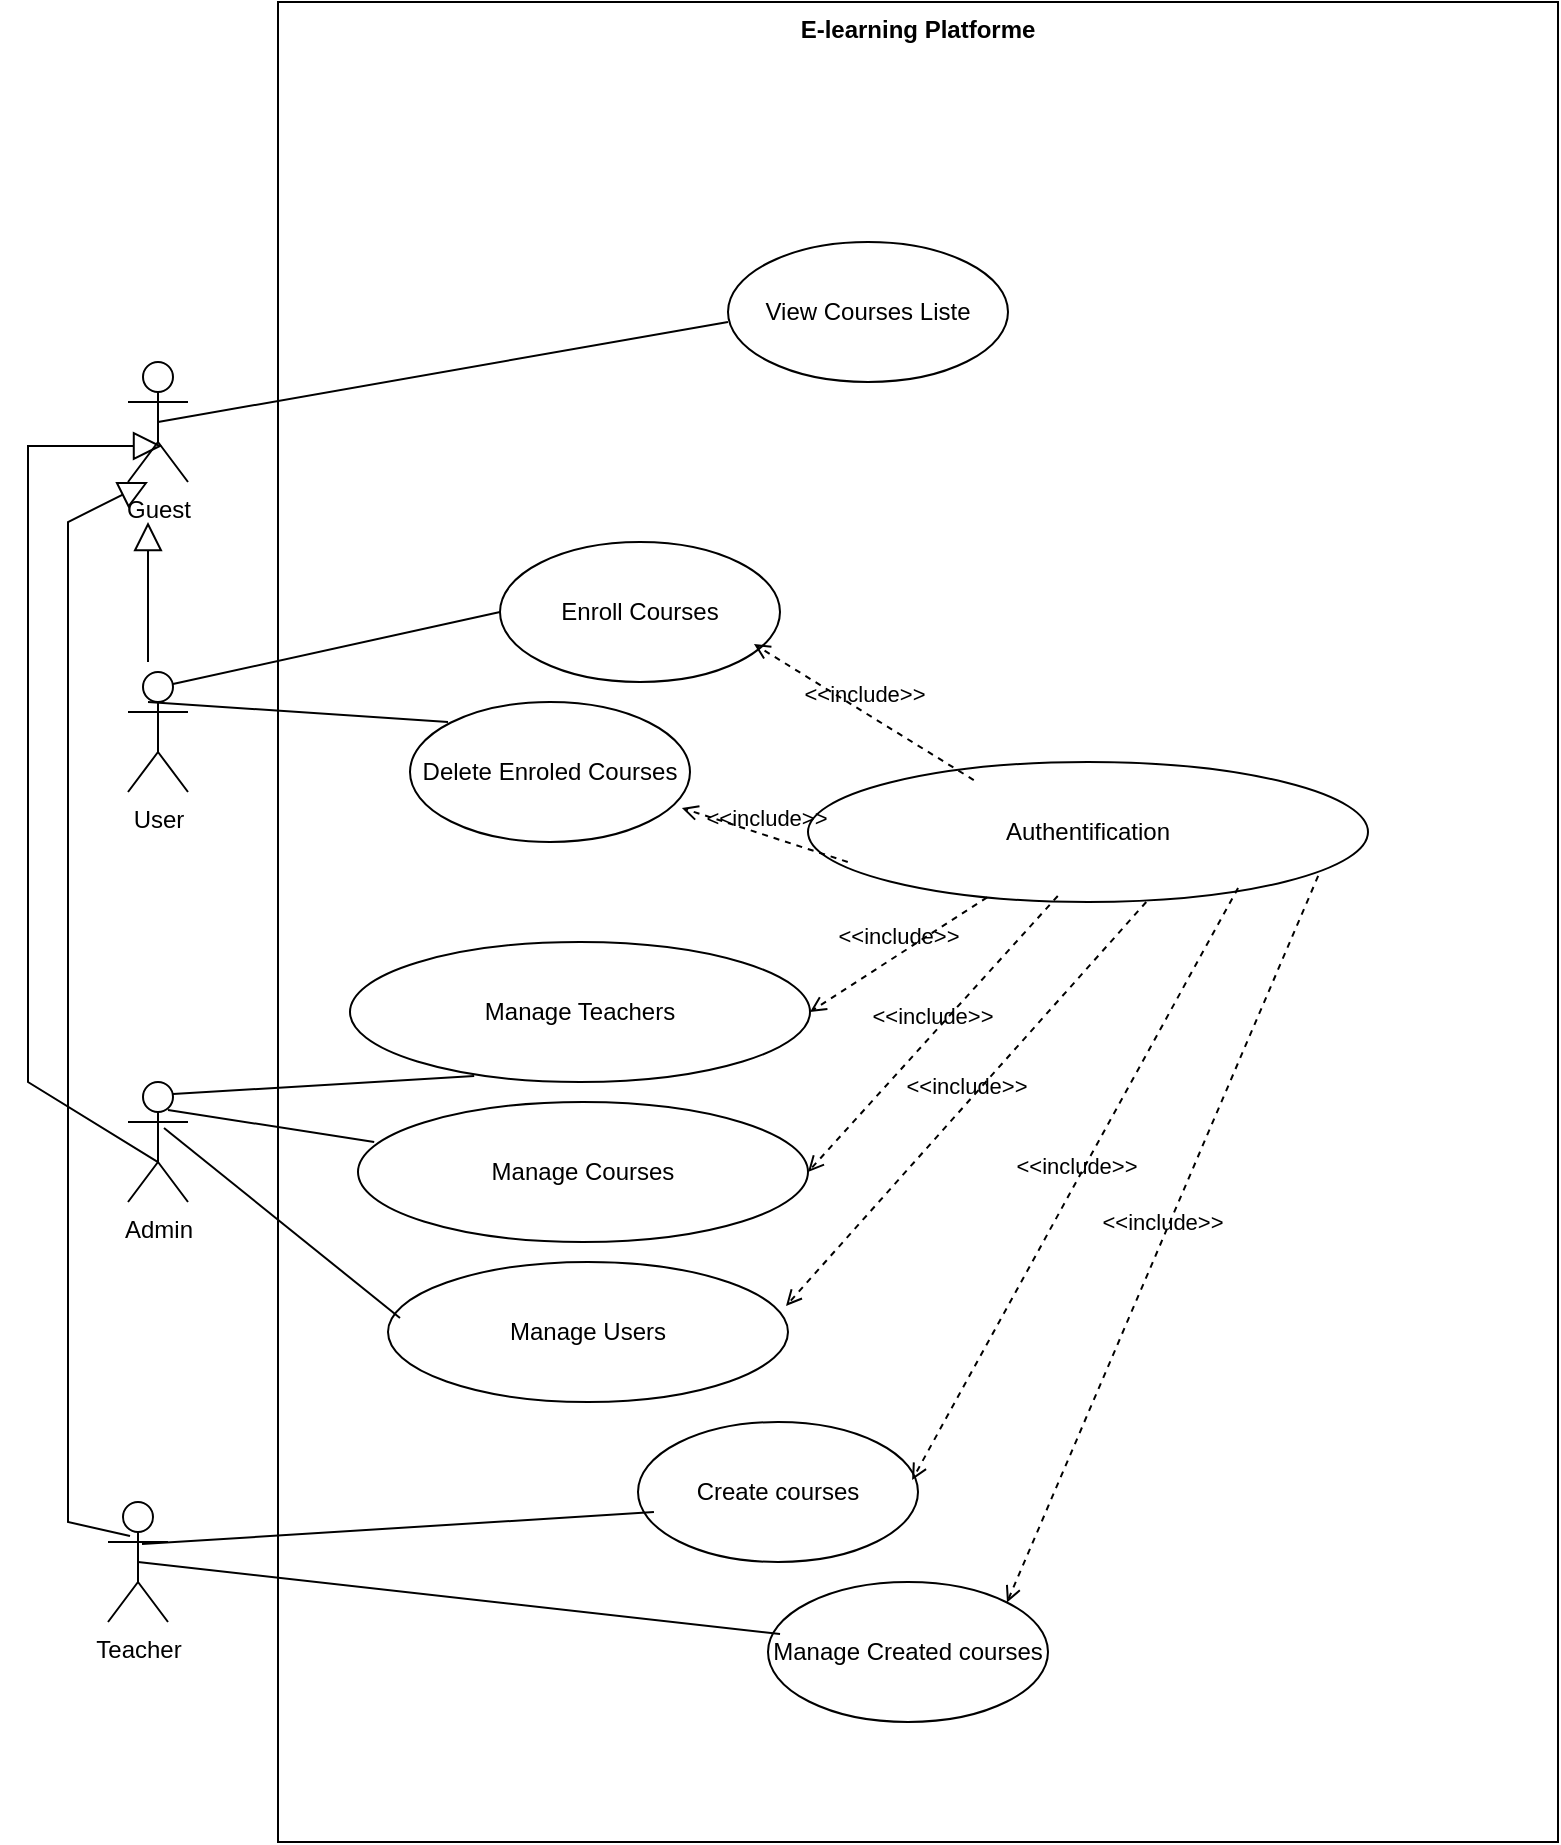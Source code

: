 <mxfile version="14.9.6" type="device"><diagram id="1jg5SYUSBHHV9solHfTn" name="Page-1"><mxGraphModel dx="2272" dy="1914" grid="1" gridSize="10" guides="1" tooltips="1" connect="1" arrows="1" fold="1" page="1" pageScale="1" pageWidth="850" pageHeight="1100" math="0" shadow="0"><root><mxCell id="0"/><mxCell id="1" parent="0"/><mxCell id="0C6AQQVALRaGUTdgVv1Q-1" value="E-learning Platforme" style="shape=rect;html=1;verticalAlign=top;fontStyle=1;whiteSpace=wrap;align=center;" vertex="1" parent="1"><mxGeometry x="105" y="-260" width="640" height="920" as="geometry"/></mxCell><mxCell id="9QYIxICxMkw6wo1wOJsj-1" value="Admin" style="shape=umlActor;verticalLabelPosition=bottom;verticalAlign=top;html=1;" parent="1" vertex="1"><mxGeometry x="30" y="280" width="30" height="60" as="geometry"/></mxCell><mxCell id="9QYIxICxMkw6wo1wOJsj-3" value="Authentification" style="ellipse;whiteSpace=wrap;html=1;" parent="1" vertex="1"><mxGeometry x="370" y="120" width="280" height="70" as="geometry"/></mxCell><mxCell id="9QYIxICxMkw6wo1wOJsj-4" value="User" style="shape=umlActor;verticalLabelPosition=bottom;verticalAlign=top;html=1;" parent="1" vertex="1"><mxGeometry x="30" y="75" width="30" height="60" as="geometry"/></mxCell><mxCell id="9QYIxICxMkw6wo1wOJsj-5" value="Teacher" style="shape=umlActor;verticalLabelPosition=bottom;verticalAlign=top;html=1;" parent="1" vertex="1"><mxGeometry x="20" y="490" width="30" height="60" as="geometry"/></mxCell><mxCell id="9QYIxICxMkw6wo1wOJsj-8" value="&lt;span&gt;Manage Teachers&lt;/span&gt;" style="ellipse;whiteSpace=wrap;html=1;" parent="1" vertex="1"><mxGeometry x="141" y="210" width="230" height="70" as="geometry"/></mxCell><mxCell id="9QYIxICxMkw6wo1wOJsj-9" value="Manage Courses" style="ellipse;whiteSpace=wrap;html=1;" parent="1" vertex="1"><mxGeometry x="145" y="290" width="225" height="70" as="geometry"/></mxCell><mxCell id="9QYIxICxMkw6wo1wOJsj-12" value="Manage Users" style="ellipse;whiteSpace=wrap;html=1;" parent="1" vertex="1"><mxGeometry x="160" y="370" width="200" height="70" as="geometry"/></mxCell><mxCell id="9QYIxICxMkw6wo1wOJsj-28" value="Create courses" style="ellipse;whiteSpace=wrap;html=1;" parent="1" vertex="1"><mxGeometry x="285" y="450" width="140" height="70" as="geometry"/></mxCell><mxCell id="9QYIxICxMkw6wo1wOJsj-30" value="Enroll Courses" style="ellipse;whiteSpace=wrap;html=1;" parent="1" vertex="1"><mxGeometry x="216" y="10" width="140" height="70" as="geometry"/></mxCell><mxCell id="9QYIxICxMkw6wo1wOJsj-39" value="Manage Created courses" style="ellipse;whiteSpace=wrap;html=1;" parent="1" vertex="1"><mxGeometry x="350" y="530" width="140" height="70" as="geometry"/></mxCell><mxCell id="0C6AQQVALRaGUTdgVv1Q-6" value="Guest" style="shape=umlActor;html=1;verticalLabelPosition=bottom;verticalAlign=top;align=center;" vertex="1" parent="1"><mxGeometry x="30" y="-80" width="30" height="60" as="geometry"/></mxCell><mxCell id="0C6AQQVALRaGUTdgVv1Q-7" value="View Courses Liste" style="ellipse;whiteSpace=wrap;html=1;" vertex="1" parent="1"><mxGeometry x="330" y="-140" width="140" height="70" as="geometry"/></mxCell><mxCell id="0C6AQQVALRaGUTdgVv1Q-11" value="" style="edgeStyle=none;html=1;endArrow=block;endFill=0;endSize=12;verticalAlign=bottom;" edge="1" parent="1"><mxGeometry width="160" relative="1" as="geometry"><mxPoint x="40" y="70" as="sourcePoint"/><mxPoint x="40" as="targetPoint"/></mxGeometry></mxCell><mxCell id="0C6AQQVALRaGUTdgVv1Q-12" value="" style="edgeStyle=none;html=1;endArrow=none;verticalAlign=bottom;exitX=0.5;exitY=0.5;exitDx=0;exitDy=0;exitPerimeter=0;" edge="1" parent="1" source="0C6AQQVALRaGUTdgVv1Q-6"><mxGeometry width="160" relative="1" as="geometry"><mxPoint x="170" y="-100" as="sourcePoint"/><mxPoint x="330" y="-100" as="targetPoint"/></mxGeometry></mxCell><mxCell id="0C6AQQVALRaGUTdgVv1Q-13" value="Delete Enroled Courses" style="ellipse;whiteSpace=wrap;html=1;" vertex="1" parent="1"><mxGeometry x="171" y="90" width="140" height="70" as="geometry"/></mxCell><mxCell id="0C6AQQVALRaGUTdgVv1Q-14" value="" style="edgeStyle=none;html=1;endArrow=none;verticalAlign=bottom;entryX=0;entryY=0.5;entryDx=0;entryDy=0;exitX=0.75;exitY=0.1;exitDx=0;exitDy=0;exitPerimeter=0;" edge="1" parent="1" source="9QYIxICxMkw6wo1wOJsj-4" target="9QYIxICxMkw6wo1wOJsj-30"><mxGeometry width="160" relative="1" as="geometry"><mxPoint x="60" y="70" as="sourcePoint"/><mxPoint x="220" y="70" as="targetPoint"/></mxGeometry></mxCell><mxCell id="0C6AQQVALRaGUTdgVv1Q-15" value="" style="edgeStyle=none;html=1;endArrow=none;verticalAlign=bottom;" edge="1" parent="1"><mxGeometry width="160" relative="1" as="geometry"><mxPoint x="40" y="90" as="sourcePoint"/><mxPoint x="190" y="100" as="targetPoint"/></mxGeometry></mxCell><mxCell id="0C6AQQVALRaGUTdgVv1Q-16" value="&amp;lt;&amp;lt;include&amp;gt;&amp;gt;" style="edgeStyle=none;html=1;endArrow=open;verticalAlign=bottom;dashed=1;labelBackgroundColor=none;entryX=0.907;entryY=0.729;entryDx=0;entryDy=0;entryPerimeter=0;exitX=0.296;exitY=0.129;exitDx=0;exitDy=0;exitPerimeter=0;" edge="1" parent="1" source="9QYIxICxMkw6wo1wOJsj-3" target="9QYIxICxMkw6wo1wOJsj-30"><mxGeometry width="160" relative="1" as="geometry"><mxPoint x="280" y="119" as="sourcePoint"/><mxPoint x="440" y="119" as="targetPoint"/></mxGeometry></mxCell><mxCell id="0C6AQQVALRaGUTdgVv1Q-17" value="&amp;lt;&amp;lt;include&amp;gt;&amp;gt;" style="edgeStyle=none;html=1;endArrow=open;verticalAlign=bottom;dashed=1;labelBackgroundColor=none;entryX=0.971;entryY=0.757;entryDx=0;entryDy=0;entryPerimeter=0;exitX=0.071;exitY=0.714;exitDx=0;exitDy=0;exitPerimeter=0;" edge="1" parent="1" source="9QYIxICxMkw6wo1wOJsj-3" target="0C6AQQVALRaGUTdgVv1Q-13"><mxGeometry width="160" relative="1" as="geometry"><mxPoint x="241" y="200" as="sourcePoint"/><mxPoint x="401" y="200" as="targetPoint"/></mxGeometry></mxCell><mxCell id="0C6AQQVALRaGUTdgVv1Q-19" value="&amp;lt;&amp;lt;include&amp;gt;&amp;gt;" style="edgeStyle=none;html=1;endArrow=open;verticalAlign=bottom;dashed=1;labelBackgroundColor=none;entryX=1;entryY=0.5;entryDx=0;entryDy=0;" edge="1" parent="1" source="9QYIxICxMkw6wo1wOJsj-3" target="9QYIxICxMkw6wo1wOJsj-8"><mxGeometry width="160" relative="1" as="geometry"><mxPoint x="340" y="240" as="sourcePoint"/><mxPoint x="500" y="240" as="targetPoint"/></mxGeometry></mxCell><mxCell id="0C6AQQVALRaGUTdgVv1Q-20" value="&amp;lt;&amp;lt;include&amp;gt;&amp;gt;" style="edgeStyle=none;html=1;endArrow=open;verticalAlign=bottom;dashed=1;labelBackgroundColor=none;exitX=0.446;exitY=0.957;exitDx=0;exitDy=0;exitPerimeter=0;entryX=1;entryY=0.5;entryDx=0;entryDy=0;" edge="1" parent="1" source="9QYIxICxMkw6wo1wOJsj-3" target="9QYIxICxMkw6wo1wOJsj-9"><mxGeometry width="160" relative="1" as="geometry"><mxPoint x="360" y="270" as="sourcePoint"/><mxPoint x="520" y="270" as="targetPoint"/></mxGeometry></mxCell><mxCell id="0C6AQQVALRaGUTdgVv1Q-21" value="&amp;lt;&amp;lt;include&amp;gt;&amp;gt;" style="edgeStyle=none;html=1;endArrow=open;verticalAlign=bottom;dashed=1;labelBackgroundColor=none;exitX=0.604;exitY=1;exitDx=0;exitDy=0;exitPerimeter=0;entryX=0.995;entryY=0.314;entryDx=0;entryDy=0;entryPerimeter=0;" edge="1" parent="1" source="9QYIxICxMkw6wo1wOJsj-3" target="9QYIxICxMkw6wo1wOJsj-12"><mxGeometry width="160" relative="1" as="geometry"><mxPoint x="524.88" y="210.0" as="sourcePoint"/><mxPoint x="400" y="348.01" as="targetPoint"/></mxGeometry></mxCell><mxCell id="0C6AQQVALRaGUTdgVv1Q-22" value="&amp;lt;&amp;lt;include&amp;gt;&amp;gt;" style="edgeStyle=none;html=1;endArrow=open;verticalAlign=bottom;dashed=1;labelBackgroundColor=none;exitX=0.768;exitY=0.9;exitDx=0;exitDy=0;exitPerimeter=0;entryX=0.979;entryY=0.414;entryDx=0;entryDy=0;entryPerimeter=0;" edge="1" parent="1" source="9QYIxICxMkw6wo1wOJsj-3" target="9QYIxICxMkw6wo1wOJsj-28"><mxGeometry width="160" relative="1" as="geometry"><mxPoint x="520.12" y="290" as="sourcePoint"/><mxPoint x="340" y="491.98" as="targetPoint"/></mxGeometry></mxCell><mxCell id="0C6AQQVALRaGUTdgVv1Q-23" value="&amp;lt;&amp;lt;include&amp;gt;&amp;gt;" style="edgeStyle=none;html=1;endArrow=open;verticalAlign=bottom;dashed=1;labelBackgroundColor=none;exitX=0.911;exitY=0.814;exitDx=0;exitDy=0;exitPerimeter=0;entryX=1;entryY=0;entryDx=0;entryDy=0;" edge="1" parent="1" source="9QYIxICxMkw6wo1wOJsj-3" target="9QYIxICxMkw6wo1wOJsj-39"><mxGeometry width="160" relative="1" as="geometry"><mxPoint x="612.98" y="200" as="sourcePoint"/><mxPoint x="450.0" y="495.98" as="targetPoint"/></mxGeometry></mxCell><mxCell id="0C6AQQVALRaGUTdgVv1Q-24" value="" style="edgeStyle=none;html=1;endArrow=none;verticalAlign=bottom;entryX=0.27;entryY=0.957;entryDx=0;entryDy=0;entryPerimeter=0;exitX=0.75;exitY=0.1;exitDx=0;exitDy=0;exitPerimeter=0;" edge="1" parent="1" source="9QYIxICxMkw6wo1wOJsj-1" target="9QYIxICxMkw6wo1wOJsj-8"><mxGeometry width="160" relative="1" as="geometry"><mxPoint x="80" y="290" as="sourcePoint"/><mxPoint x="210" y="290" as="targetPoint"/></mxGeometry></mxCell><mxCell id="0C6AQQVALRaGUTdgVv1Q-25" value="" style="edgeStyle=none;html=1;endArrow=none;verticalAlign=bottom;entryX=0.036;entryY=0.286;entryDx=0;entryDy=0;entryPerimeter=0;exitX=0.667;exitY=0.233;exitDx=0;exitDy=0;exitPerimeter=0;" edge="1" parent="1" source="9QYIxICxMkw6wo1wOJsj-1" target="9QYIxICxMkw6wo1wOJsj-9"><mxGeometry width="160" relative="1" as="geometry"><mxPoint x="50" y="309.5" as="sourcePoint"/><mxPoint x="210" y="309.5" as="targetPoint"/></mxGeometry></mxCell><mxCell id="0C6AQQVALRaGUTdgVv1Q-26" value="" style="edgeStyle=none;html=1;endArrow=none;verticalAlign=bottom;entryX=0.03;entryY=0.4;entryDx=0;entryDy=0;entryPerimeter=0;exitX=0.6;exitY=0.383;exitDx=0;exitDy=0;exitPerimeter=0;" edge="1" parent="1" source="9QYIxICxMkw6wo1wOJsj-1" target="9QYIxICxMkw6wo1wOJsj-12"><mxGeometry width="160" relative="1" as="geometry"><mxPoint x="20" y="400" as="sourcePoint"/><mxPoint x="150" y="400" as="targetPoint"/></mxGeometry></mxCell><mxCell id="0C6AQQVALRaGUTdgVv1Q-27" value="" style="edgeStyle=none;html=1;endArrow=none;verticalAlign=bottom;entryX=0.057;entryY=0.643;entryDx=0;entryDy=0;entryPerimeter=0;exitX=0.567;exitY=0.35;exitDx=0;exitDy=0;exitPerimeter=0;" edge="1" parent="1" source="9QYIxICxMkw6wo1wOJsj-5" target="9QYIxICxMkw6wo1wOJsj-28"><mxGeometry width="160" relative="1" as="geometry"><mxPoint x="120" y="510" as="sourcePoint"/><mxPoint x="280" y="510" as="targetPoint"/></mxGeometry></mxCell><mxCell id="0C6AQQVALRaGUTdgVv1Q-28" value="" style="edgeStyle=none;html=1;endArrow=none;verticalAlign=bottom;entryX=0.043;entryY=0.371;entryDx=0;entryDy=0;entryPerimeter=0;exitX=0.5;exitY=0.5;exitDx=0;exitDy=0;exitPerimeter=0;" edge="1" parent="1" source="9QYIxICxMkw6wo1wOJsj-5" target="9QYIxICxMkw6wo1wOJsj-39"><mxGeometry width="160" relative="1" as="geometry"><mxPoint x="140" y="540" as="sourcePoint"/><mxPoint x="300" y="540" as="targetPoint"/></mxGeometry></mxCell><mxCell id="0C6AQQVALRaGUTdgVv1Q-35" value="" style="edgeStyle=none;html=1;endArrow=block;endFill=0;endSize=12;verticalAlign=bottom;exitX=0.5;exitY=0.667;exitDx=0;exitDy=0;exitPerimeter=0;entryX=0.567;entryY=0.7;entryDx=0;entryDy=0;entryPerimeter=0;rounded=0;" edge="1" parent="1" source="9QYIxICxMkw6wo1wOJsj-1" target="0C6AQQVALRaGUTdgVv1Q-6"><mxGeometry width="160" relative="1" as="geometry"><mxPoint x="-10" y="250" as="sourcePoint"/><mxPoint x="-10" y="180" as="targetPoint"/><Array as="points"><mxPoint x="-20" y="280"/><mxPoint x="-20" y="-38"/></Array></mxGeometry></mxCell><mxCell id="0C6AQQVALRaGUTdgVv1Q-36" value="" style="edgeStyle=none;html=1;endArrow=block;endFill=0;endSize=12;verticalAlign=bottom;exitX=0.367;exitY=0.283;exitDx=0;exitDy=0;exitPerimeter=0;rounded=0;" edge="1" parent="1" source="9QYIxICxMkw6wo1wOJsj-5"><mxGeometry width="160" relative="1" as="geometry"><mxPoint x="10" y="460" as="sourcePoint"/><mxPoint x="40" y="-20" as="targetPoint"/><Array as="points"><mxPoint y="500"/><mxPoint/></Array></mxGeometry></mxCell></root></mxGraphModel></diagram></mxfile>